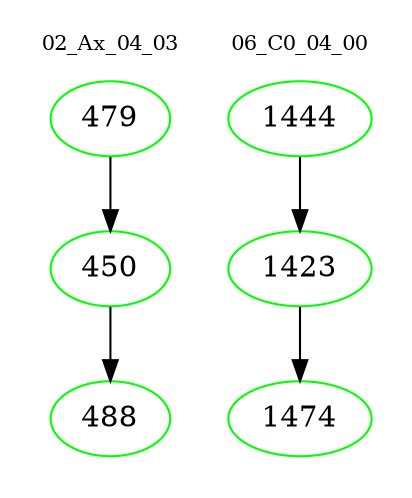 digraph{
subgraph cluster_0 {
color = white
label = "02_Ax_04_03";
fontsize=10;
T0_479 [label="479", color="green"]
T0_479 -> T0_450 [color="black"]
T0_450 [label="450", color="green"]
T0_450 -> T0_488 [color="black"]
T0_488 [label="488", color="green"]
}
subgraph cluster_1 {
color = white
label = "06_C0_04_00";
fontsize=10;
T1_1444 [label="1444", color="green"]
T1_1444 -> T1_1423 [color="black"]
T1_1423 [label="1423", color="green"]
T1_1423 -> T1_1474 [color="black"]
T1_1474 [label="1474", color="green"]
}
}
